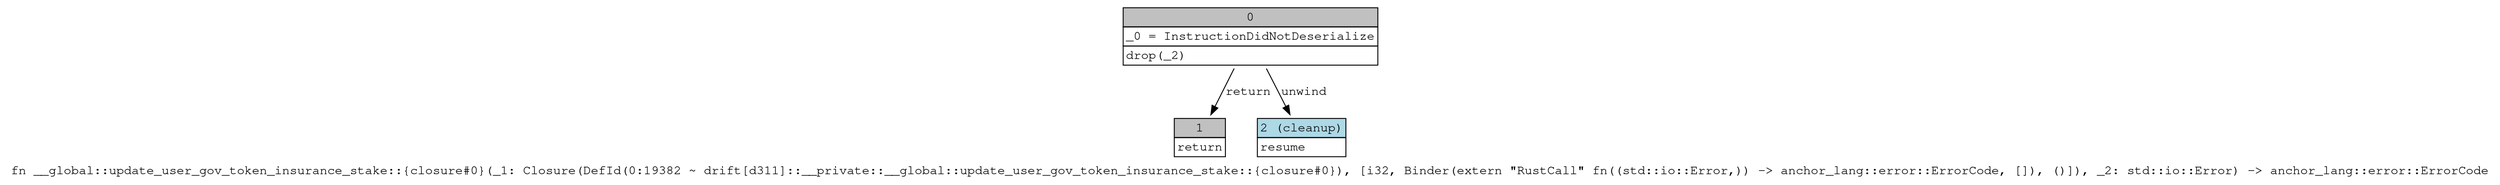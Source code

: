 digraph Mir_0_19382 {
    graph [fontname="Courier, monospace"];
    node [fontname="Courier, monospace"];
    edge [fontname="Courier, monospace"];
    label=<fn __global::update_user_gov_token_insurance_stake::{closure#0}(_1: Closure(DefId(0:19382 ~ drift[d311]::__private::__global::update_user_gov_token_insurance_stake::{closure#0}), [i32, Binder(extern &quot;RustCall&quot; fn((std::io::Error,)) -&gt; anchor_lang::error::ErrorCode, []), ()]), _2: std::io::Error) -&gt; anchor_lang::error::ErrorCode<br align="left"/>>;
    bb0__0_19382 [shape="none", label=<<table border="0" cellborder="1" cellspacing="0"><tr><td bgcolor="gray" align="center" colspan="1">0</td></tr><tr><td align="left" balign="left">_0 = InstructionDidNotDeserialize<br/></td></tr><tr><td align="left">drop(_2)</td></tr></table>>];
    bb1__0_19382 [shape="none", label=<<table border="0" cellborder="1" cellspacing="0"><tr><td bgcolor="gray" align="center" colspan="1">1</td></tr><tr><td align="left">return</td></tr></table>>];
    bb2__0_19382 [shape="none", label=<<table border="0" cellborder="1" cellspacing="0"><tr><td bgcolor="lightblue" align="center" colspan="1">2 (cleanup)</td></tr><tr><td align="left">resume</td></tr></table>>];
    bb0__0_19382 -> bb1__0_19382 [label="return"];
    bb0__0_19382 -> bb2__0_19382 [label="unwind"];
}
